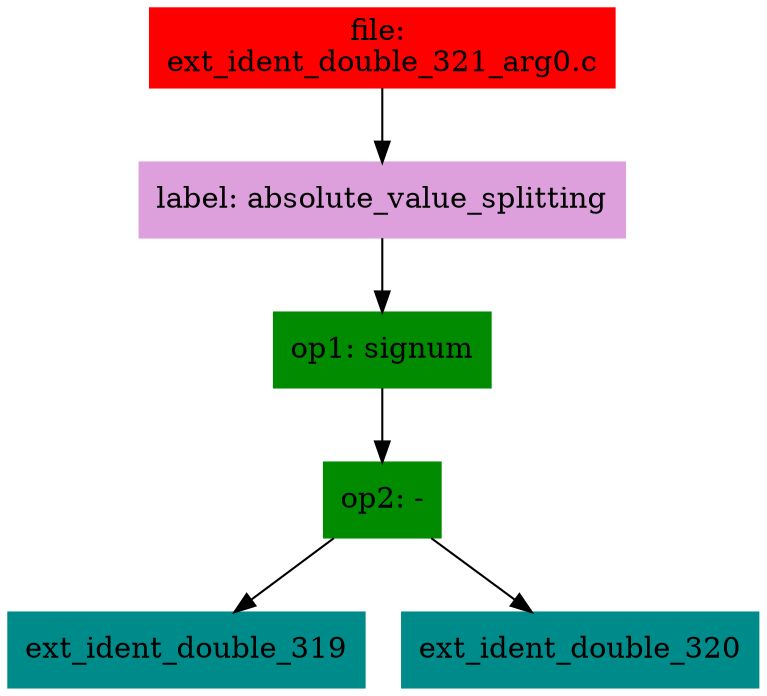digraph G {
node [shape=box]

0 [label="file: 
ext_ident_double_321_arg0.c",color=red, style=filled]
1 [label="label: absolute_value_splitting",color=plum, style=filled]
0 -> 1
2 [label="op1: signum",color=green4, style=filled]
1 -> 2
3 [label="op2: -",color=green4, style=filled]
2 -> 3
4 [label="ext_ident_double_319",color=cyan4, style=filled]
3 -> 4
9 [label="ext_ident_double_320",color=cyan4, style=filled]
3 -> 9


}

